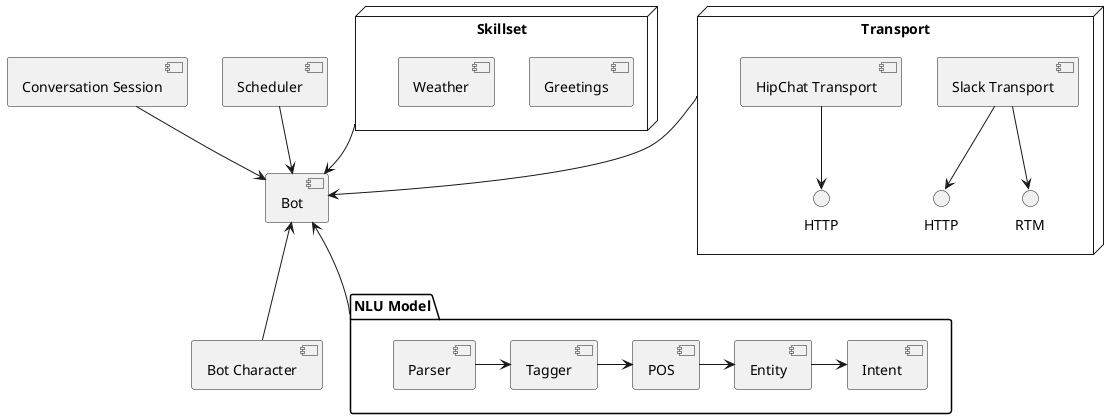 @startuml
!pragma horizontalLineBetweenDifferentPackageAllowed
node "Transport" {
    component [Slack Transport] as Slack
    component [HipChat Transport] as HipChat
    interface HTTP as HTTP1
    interface RTM as RTM1
    interface HTTP as HTTP2

    Slack --> HTTP1
    Slack --> RTM1

    HipChat --> HTTP2
}

component "Bot" as Bot

component [Bot Character] as Character
component [Conversation Session] as Session
component [Scheduler] as Scheduler

package "NLU Model" as NLU {
    [Parser] -> [Tagger]
    [Tagger] -> [POS]
    [POS] -> [Entity]
    [Entity] -> [Intent]
}

Character -up-> Bot
NLU -up-> Bot
Session --> Bot
Scheduler --> Bot
Transport -down-> Bot

node "Skillset" {
    component [Greetings]
    component [Weather]
}

Skillset --> Bot

@enduml